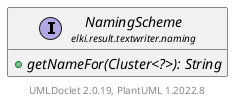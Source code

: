 @startuml
    remove .*\.(Instance|Par|Parameterizer|Factory)$
    set namespaceSeparator none
    hide empty fields
    hide empty methods

    interface "<size:14>NamingScheme\n<size:10>elki.result.textwriter.naming" as elki.result.textwriter.naming.NamingScheme [[NamingScheme.html]] {
        {abstract} +getNameFor(Cluster<?>): String
    }

    center footer UMLDoclet 2.0.19, PlantUML 1.2022.8
@enduml
